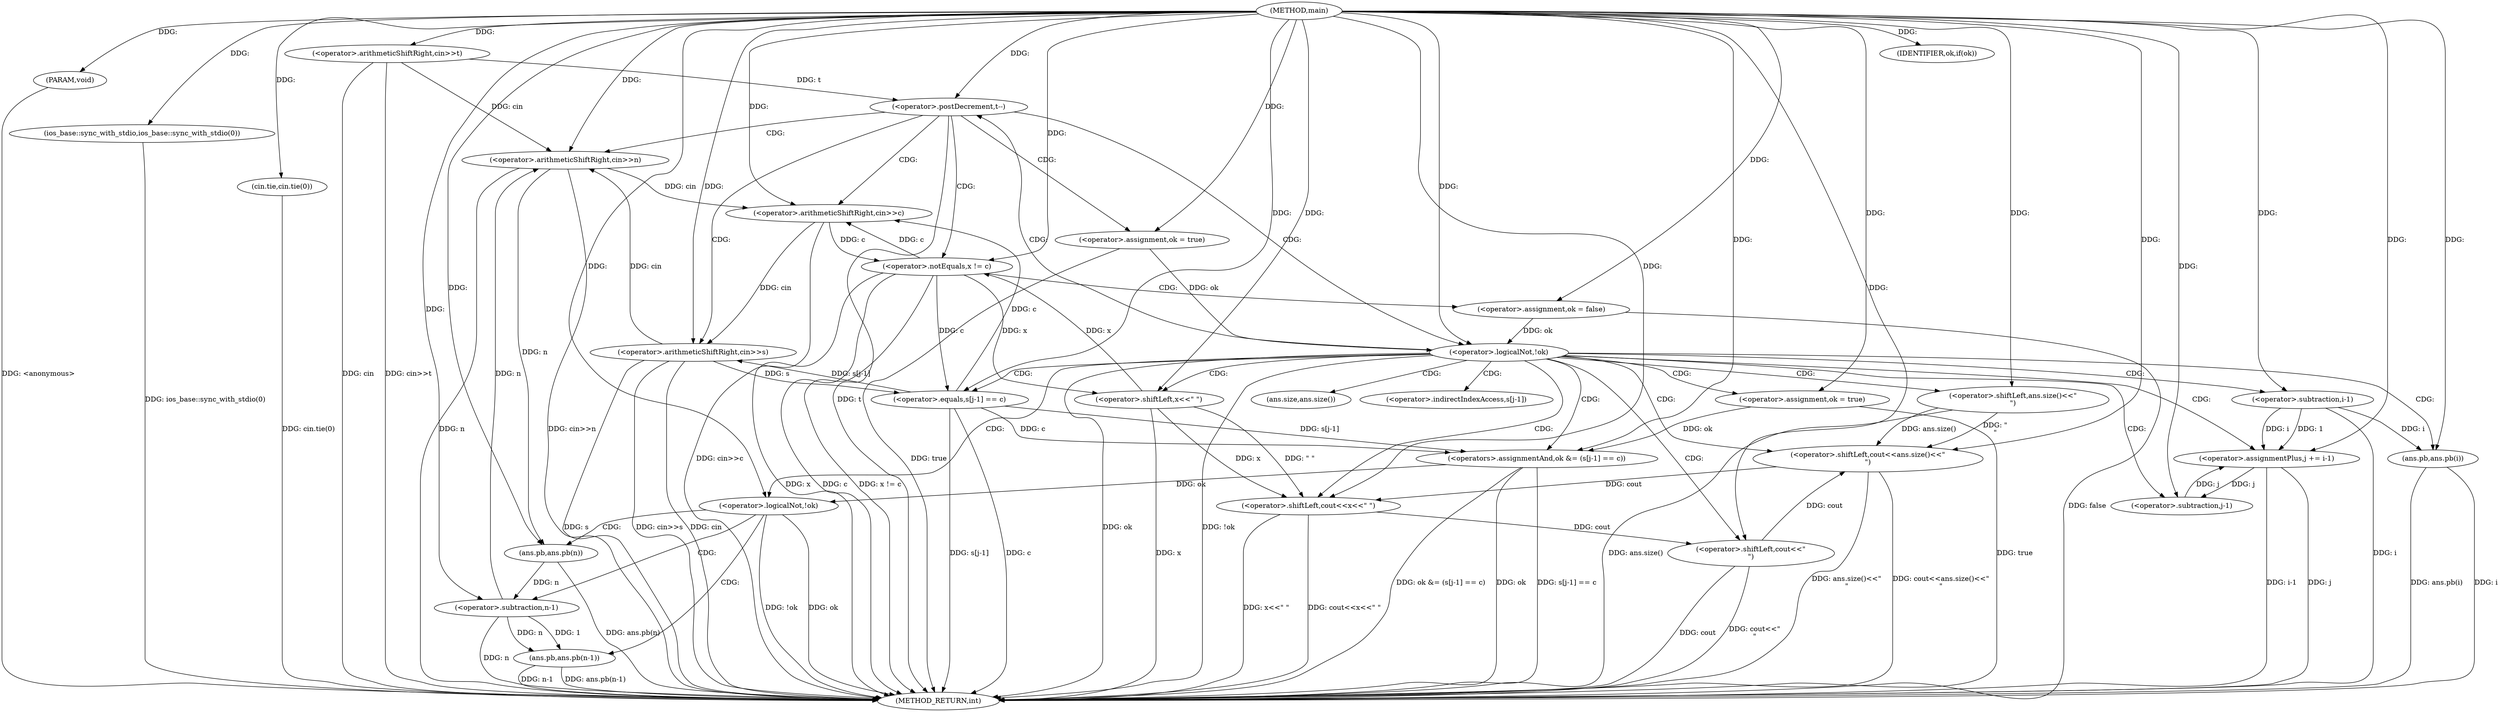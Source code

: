 digraph "main" {  
"1000103" [label = "(METHOD,main)" ]
"1000199" [label = "(METHOD_RETURN,int)" ]
"1000104" [label = "(PARAM,void)" ]
"1000106" [label = "(ios_base::sync_with_stdio,ios_base::sync_with_stdio(0))" ]
"1000108" [label = "(cin.tie,cin.tie(0))" ]
"1000111" [label = "(<operator>.arithmeticShiftRight,cin>>t)" ]
"1000115" [label = "(<operator>.postDecrement,t--)" ]
"1000119" [label = "(<operator>.arithmeticShiftRight,cin>>n)" ]
"1000123" [label = "(<operator>.arithmeticShiftRight,cin>>c)" ]
"1000127" [label = "(<operator>.arithmeticShiftRight,cin>>s)" ]
"1000132" [label = "(<operator>.assignment,ok = true)" ]
"1000184" [label = "(<operator>.shiftLeft,cout<<ans.size()<<\"\n\")" ]
"1000196" [label = "(<operator>.shiftLeft,cout<<\"\n\")" ]
"1000146" [label = "(<operator>.logicalNot,!ok)" ]
"1000191" [label = "(<operator>.shiftLeft,cout<<x<<\" \")" ]
"1000138" [label = "(<operator>.notEquals,x != c)" ]
"1000186" [label = "(<operator>.shiftLeft,ans.size()<<\"\n\")" ]
"1000142" [label = "(<operator>.assignment,ok = false)" ]
"1000150" [label = "(<operator>.assignment,ok = true)" ]
"1000175" [label = "(<operator>.logicalNot,!ok)" ]
"1000193" [label = "(<operator>.shiftLeft,x<<\" \")" ]
"1000154" [label = "(<operators>.assignmentAnd,ok &= (s[j-1] == c))" ]
"1000163" [label = "(<operator>.assignmentPlus,j += i-1)" ]
"1000169" [label = "(IDENTIFIER,ok,if(ok))" ]
"1000178" [label = "(ans.pb,ans.pb(n))" ]
"1000180" [label = "(ans.pb,ans.pb(n-1))" ]
"1000171" [label = "(ans.pb,ans.pb(i))" ]
"1000156" [label = "(<operator>.equals,s[j-1] == c)" ]
"1000165" [label = "(<operator>.subtraction,i-1)" ]
"1000181" [label = "(<operator>.subtraction,n-1)" ]
"1000159" [label = "(<operator>.subtraction,j-1)" ]
"1000187" [label = "(ans.size,ans.size())" ]
"1000157" [label = "(<operator>.indirectIndexAccess,s[j-1])" ]
  "1000104" -> "1000199"  [ label = "DDG: <anonymous>"] 
  "1000106" -> "1000199"  [ label = "DDG: ios_base::sync_with_stdio(0)"] 
  "1000108" -> "1000199"  [ label = "DDG: cin.tie(0)"] 
  "1000111" -> "1000199"  [ label = "DDG: cin"] 
  "1000111" -> "1000199"  [ label = "DDG: cin>>t"] 
  "1000115" -> "1000199"  [ label = "DDG: t"] 
  "1000119" -> "1000199"  [ label = "DDG: n"] 
  "1000119" -> "1000199"  [ label = "DDG: cin>>n"] 
  "1000123" -> "1000199"  [ label = "DDG: cin>>c"] 
  "1000127" -> "1000199"  [ label = "DDG: cin"] 
  "1000127" -> "1000199"  [ label = "DDG: s"] 
  "1000127" -> "1000199"  [ label = "DDG: cin>>s"] 
  "1000132" -> "1000199"  [ label = "DDG: true"] 
  "1000138" -> "1000199"  [ label = "DDG: x"] 
  "1000138" -> "1000199"  [ label = "DDG: c"] 
  "1000138" -> "1000199"  [ label = "DDG: x != c"] 
  "1000146" -> "1000199"  [ label = "DDG: ok"] 
  "1000146" -> "1000199"  [ label = "DDG: !ok"] 
  "1000150" -> "1000199"  [ label = "DDG: true"] 
  "1000154" -> "1000199"  [ label = "DDG: ok"] 
  "1000156" -> "1000199"  [ label = "DDG: s[j-1]"] 
  "1000156" -> "1000199"  [ label = "DDG: c"] 
  "1000154" -> "1000199"  [ label = "DDG: s[j-1] == c"] 
  "1000154" -> "1000199"  [ label = "DDG: ok &= (s[j-1] == c)"] 
  "1000163" -> "1000199"  [ label = "DDG: j"] 
  "1000165" -> "1000199"  [ label = "DDG: i"] 
  "1000163" -> "1000199"  [ label = "DDG: i-1"] 
  "1000175" -> "1000199"  [ label = "DDG: ok"] 
  "1000175" -> "1000199"  [ label = "DDG: !ok"] 
  "1000178" -> "1000199"  [ label = "DDG: ans.pb(n)"] 
  "1000181" -> "1000199"  [ label = "DDG: n"] 
  "1000180" -> "1000199"  [ label = "DDG: n-1"] 
  "1000180" -> "1000199"  [ label = "DDG: ans.pb(n-1)"] 
  "1000186" -> "1000199"  [ label = "DDG: ans.size()"] 
  "1000184" -> "1000199"  [ label = "DDG: ans.size()<<\"\n\""] 
  "1000184" -> "1000199"  [ label = "DDG: cout<<ans.size()<<\"\n\""] 
  "1000193" -> "1000199"  [ label = "DDG: x"] 
  "1000191" -> "1000199"  [ label = "DDG: x<<\" \""] 
  "1000191" -> "1000199"  [ label = "DDG: cout<<x<<\" \""] 
  "1000196" -> "1000199"  [ label = "DDG: cout"] 
  "1000196" -> "1000199"  [ label = "DDG: cout<<\"\n\""] 
  "1000171" -> "1000199"  [ label = "DDG: i"] 
  "1000171" -> "1000199"  [ label = "DDG: ans.pb(i)"] 
  "1000142" -> "1000199"  [ label = "DDG: false"] 
  "1000103" -> "1000104"  [ label = "DDG: "] 
  "1000103" -> "1000106"  [ label = "DDG: "] 
  "1000103" -> "1000108"  [ label = "DDG: "] 
  "1000103" -> "1000111"  [ label = "DDG: "] 
  "1000111" -> "1000115"  [ label = "DDG: t"] 
  "1000103" -> "1000115"  [ label = "DDG: "] 
  "1000103" -> "1000132"  [ label = "DDG: "] 
  "1000111" -> "1000119"  [ label = "DDG: cin"] 
  "1000127" -> "1000119"  [ label = "DDG: cin"] 
  "1000103" -> "1000119"  [ label = "DDG: "] 
  "1000181" -> "1000119"  [ label = "DDG: n"] 
  "1000119" -> "1000123"  [ label = "DDG: cin"] 
  "1000103" -> "1000123"  [ label = "DDG: "] 
  "1000138" -> "1000123"  [ label = "DDG: c"] 
  "1000156" -> "1000123"  [ label = "DDG: c"] 
  "1000123" -> "1000127"  [ label = "DDG: cin"] 
  "1000103" -> "1000127"  [ label = "DDG: "] 
  "1000156" -> "1000127"  [ label = "DDG: s[j-1]"] 
  "1000196" -> "1000184"  [ label = "DDG: cout"] 
  "1000103" -> "1000184"  [ label = "DDG: "] 
  "1000186" -> "1000184"  [ label = "DDG: \"\n\""] 
  "1000186" -> "1000184"  [ label = "DDG: ans.size()"] 
  "1000191" -> "1000196"  [ label = "DDG: cout"] 
  "1000103" -> "1000196"  [ label = "DDG: "] 
  "1000132" -> "1000146"  [ label = "DDG: ok"] 
  "1000142" -> "1000146"  [ label = "DDG: ok"] 
  "1000103" -> "1000146"  [ label = "DDG: "] 
  "1000103" -> "1000186"  [ label = "DDG: "] 
  "1000184" -> "1000191"  [ label = "DDG: cout"] 
  "1000103" -> "1000191"  [ label = "DDG: "] 
  "1000193" -> "1000191"  [ label = "DDG: \" \""] 
  "1000193" -> "1000191"  [ label = "DDG: x"] 
  "1000193" -> "1000138"  [ label = "DDG: x"] 
  "1000103" -> "1000138"  [ label = "DDG: "] 
  "1000123" -> "1000138"  [ label = "DDG: c"] 
  "1000103" -> "1000142"  [ label = "DDG: "] 
  "1000103" -> "1000150"  [ label = "DDG: "] 
  "1000138" -> "1000193"  [ label = "DDG: x"] 
  "1000103" -> "1000193"  [ label = "DDG: "] 
  "1000165" -> "1000163"  [ label = "DDG: 1"] 
  "1000165" -> "1000163"  [ label = "DDG: i"] 
  "1000103" -> "1000169"  [ label = "DDG: "] 
  "1000154" -> "1000175"  [ label = "DDG: ok"] 
  "1000103" -> "1000175"  [ label = "DDG: "] 
  "1000150" -> "1000154"  [ label = "DDG: ok"] 
  "1000103" -> "1000154"  [ label = "DDG: "] 
  "1000156" -> "1000154"  [ label = "DDG: c"] 
  "1000156" -> "1000154"  [ label = "DDG: s[j-1]"] 
  "1000159" -> "1000163"  [ label = "DDG: j"] 
  "1000103" -> "1000163"  [ label = "DDG: "] 
  "1000119" -> "1000178"  [ label = "DDG: n"] 
  "1000103" -> "1000178"  [ label = "DDG: "] 
  "1000181" -> "1000180"  [ label = "DDG: n"] 
  "1000181" -> "1000180"  [ label = "DDG: 1"] 
  "1000127" -> "1000156"  [ label = "DDG: s"] 
  "1000138" -> "1000156"  [ label = "DDG: c"] 
  "1000103" -> "1000156"  [ label = "DDG: "] 
  "1000103" -> "1000165"  [ label = "DDG: "] 
  "1000165" -> "1000171"  [ label = "DDG: i"] 
  "1000103" -> "1000171"  [ label = "DDG: "] 
  "1000178" -> "1000181"  [ label = "DDG: n"] 
  "1000103" -> "1000181"  [ label = "DDG: "] 
  "1000163" -> "1000159"  [ label = "DDG: j"] 
  "1000103" -> "1000159"  [ label = "DDG: "] 
  "1000115" -> "1000127"  [ label = "CDG: "] 
  "1000115" -> "1000119"  [ label = "CDG: "] 
  "1000115" -> "1000132"  [ label = "CDG: "] 
  "1000115" -> "1000123"  [ label = "CDG: "] 
  "1000115" -> "1000146"  [ label = "CDG: "] 
  "1000115" -> "1000138"  [ label = "CDG: "] 
  "1000146" -> "1000191"  [ label = "CDG: "] 
  "1000146" -> "1000156"  [ label = "CDG: "] 
  "1000146" -> "1000186"  [ label = "CDG: "] 
  "1000146" -> "1000150"  [ label = "CDG: "] 
  "1000146" -> "1000165"  [ label = "CDG: "] 
  "1000146" -> "1000157"  [ label = "CDG: "] 
  "1000146" -> "1000196"  [ label = "CDG: "] 
  "1000146" -> "1000163"  [ label = "CDG: "] 
  "1000146" -> "1000159"  [ label = "CDG: "] 
  "1000146" -> "1000154"  [ label = "CDG: "] 
  "1000146" -> "1000193"  [ label = "CDG: "] 
  "1000146" -> "1000184"  [ label = "CDG: "] 
  "1000146" -> "1000115"  [ label = "CDG: "] 
  "1000146" -> "1000187"  [ label = "CDG: "] 
  "1000146" -> "1000175"  [ label = "CDG: "] 
  "1000146" -> "1000171"  [ label = "CDG: "] 
  "1000138" -> "1000142"  [ label = "CDG: "] 
  "1000175" -> "1000180"  [ label = "CDG: "] 
  "1000175" -> "1000178"  [ label = "CDG: "] 
  "1000175" -> "1000181"  [ label = "CDG: "] 
}
